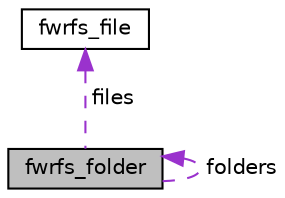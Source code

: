 digraph "fwrfs_folder"
{
 // LATEX_PDF_SIZE
  edge [fontname="Helvetica",fontsize="10",labelfontname="Helvetica",labelfontsize="10"];
  node [fontname="Helvetica",fontsize="10",shape=record];
  Node1 [label="fwrfs_folder",height=0.2,width=0.4,color="black", fillcolor="grey75", style="filled", fontcolor="black",tooltip=" "];
  Node2 -> Node1 [dir="back",color="darkorchid3",fontsize="10",style="dashed",label=" files" ,fontname="Helvetica"];
  Node2 [label="fwrfs_file",height=0.2,width=0.4,color="black", fillcolor="white", style="filled",URL="$structfwrfs__file.html",tooltip=" "];
  Node1 -> Node1 [dir="back",color="darkorchid3",fontsize="10",style="dashed",label=" folders" ,fontname="Helvetica"];
}
